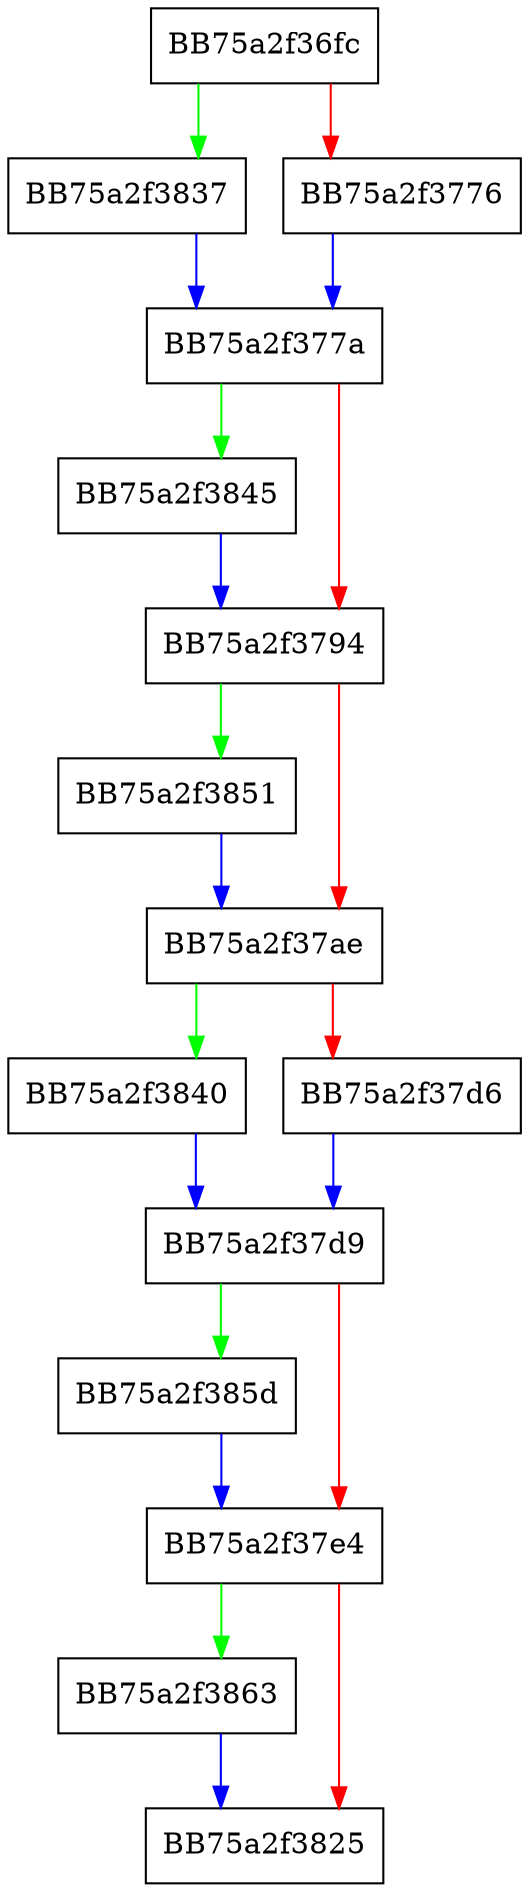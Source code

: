 digraph _Init {
  node [shape="box"];
  graph [splines=ortho];
  BB75a2f36fc -> BB75a2f3837 [color="green"];
  BB75a2f36fc -> BB75a2f3776 [color="red"];
  BB75a2f3776 -> BB75a2f377a [color="blue"];
  BB75a2f377a -> BB75a2f3845 [color="green"];
  BB75a2f377a -> BB75a2f3794 [color="red"];
  BB75a2f3794 -> BB75a2f3851 [color="green"];
  BB75a2f3794 -> BB75a2f37ae [color="red"];
  BB75a2f37ae -> BB75a2f3840 [color="green"];
  BB75a2f37ae -> BB75a2f37d6 [color="red"];
  BB75a2f37d6 -> BB75a2f37d9 [color="blue"];
  BB75a2f37d9 -> BB75a2f385d [color="green"];
  BB75a2f37d9 -> BB75a2f37e4 [color="red"];
  BB75a2f37e4 -> BB75a2f3863 [color="green"];
  BB75a2f37e4 -> BB75a2f3825 [color="red"];
  BB75a2f3837 -> BB75a2f377a [color="blue"];
  BB75a2f3840 -> BB75a2f37d9 [color="blue"];
  BB75a2f3845 -> BB75a2f3794 [color="blue"];
  BB75a2f3851 -> BB75a2f37ae [color="blue"];
  BB75a2f385d -> BB75a2f37e4 [color="blue"];
  BB75a2f3863 -> BB75a2f3825 [color="blue"];
}